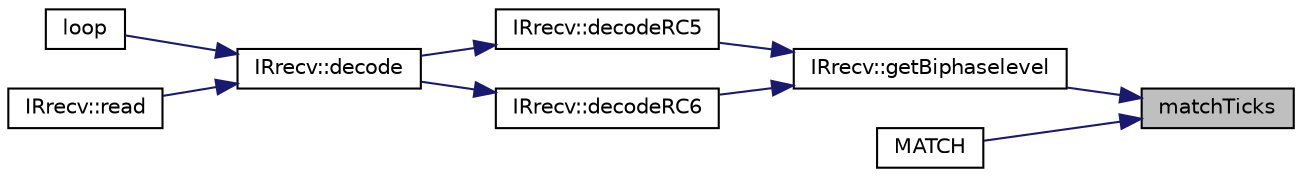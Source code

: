 digraph "matchTicks"
{
 // LATEX_PDF_SIZE
  edge [fontname="Helvetica",fontsize="10",labelfontname="Helvetica",labelfontsize="10"];
  node [fontname="Helvetica",fontsize="10",shape=record];
  rankdir="RL";
  Node1 [label="matchTicks",height=0.2,width=0.4,color="black", fillcolor="grey75", style="filled", fontcolor="black",tooltip=" "];
  Node1 -> Node2 [dir="back",color="midnightblue",fontsize="10",style="solid"];
  Node2 [label="IRrecv::getBiphaselevel",height=0.2,width=0.4,color="black", fillcolor="white", style="filled",URL="$group___receiving.html#ga7d26f9254747368762e4d4c09dc22fb0",tooltip=" "];
  Node2 -> Node3 [dir="back",color="midnightblue",fontsize="10",style="solid"];
  Node3 [label="IRrecv::decodeRC5",height=0.2,width=0.4,color="black", fillcolor="white", style="filled",URL="$group___decoder.html#ga5720b53e427e0346ecc248e55c57e2b9",tooltip=" "];
  Node3 -> Node4 [dir="back",color="midnightblue",fontsize="10",style="solid"];
  Node4 [label="IRrecv::decode",height=0.2,width=0.4,color="black", fillcolor="white", style="filled",URL="$group___receiving.html#ga913af602be49b9182fb0b22e9e351b36",tooltip=" "];
  Node4 -> Node5 [dir="back",color="midnightblue",fontsize="10",style="solid"];
  Node5 [label="loop",height=0.2,width=0.4,color="black", fillcolor="white", style="filled",URL="$main_8cpp.html#afe461d27b9c48d5921c00d521181f12f",tooltip=" "];
  Node4 -> Node6 [dir="back",color="midnightblue",fontsize="10",style="solid"];
  Node6 [label="IRrecv::read",height=0.2,width=0.4,color="black", fillcolor="white", style="filled",URL="$group___receiving.html#ga471a42c75e807e43827e319852536e3c",tooltip=" "];
  Node2 -> Node7 [dir="back",color="midnightblue",fontsize="10",style="solid"];
  Node7 [label="IRrecv::decodeRC6",height=0.2,width=0.4,color="black", fillcolor="white", style="filled",URL="$group___decoder.html#gad98448418d525479e74c1a38725b498f",tooltip=" "];
  Node7 -> Node4 [dir="back",color="midnightblue",fontsize="10",style="solid"];
  Node1 -> Node8 [dir="back",color="midnightblue",fontsize="10",style="solid"];
  Node8 [label="MATCH",height=0.2,width=0.4,color="black", fillcolor="white", style="filled",URL="$group___receiving.html#ga0f9263ab71af2d2895add92f72a05ee9",tooltip=" "];
}

